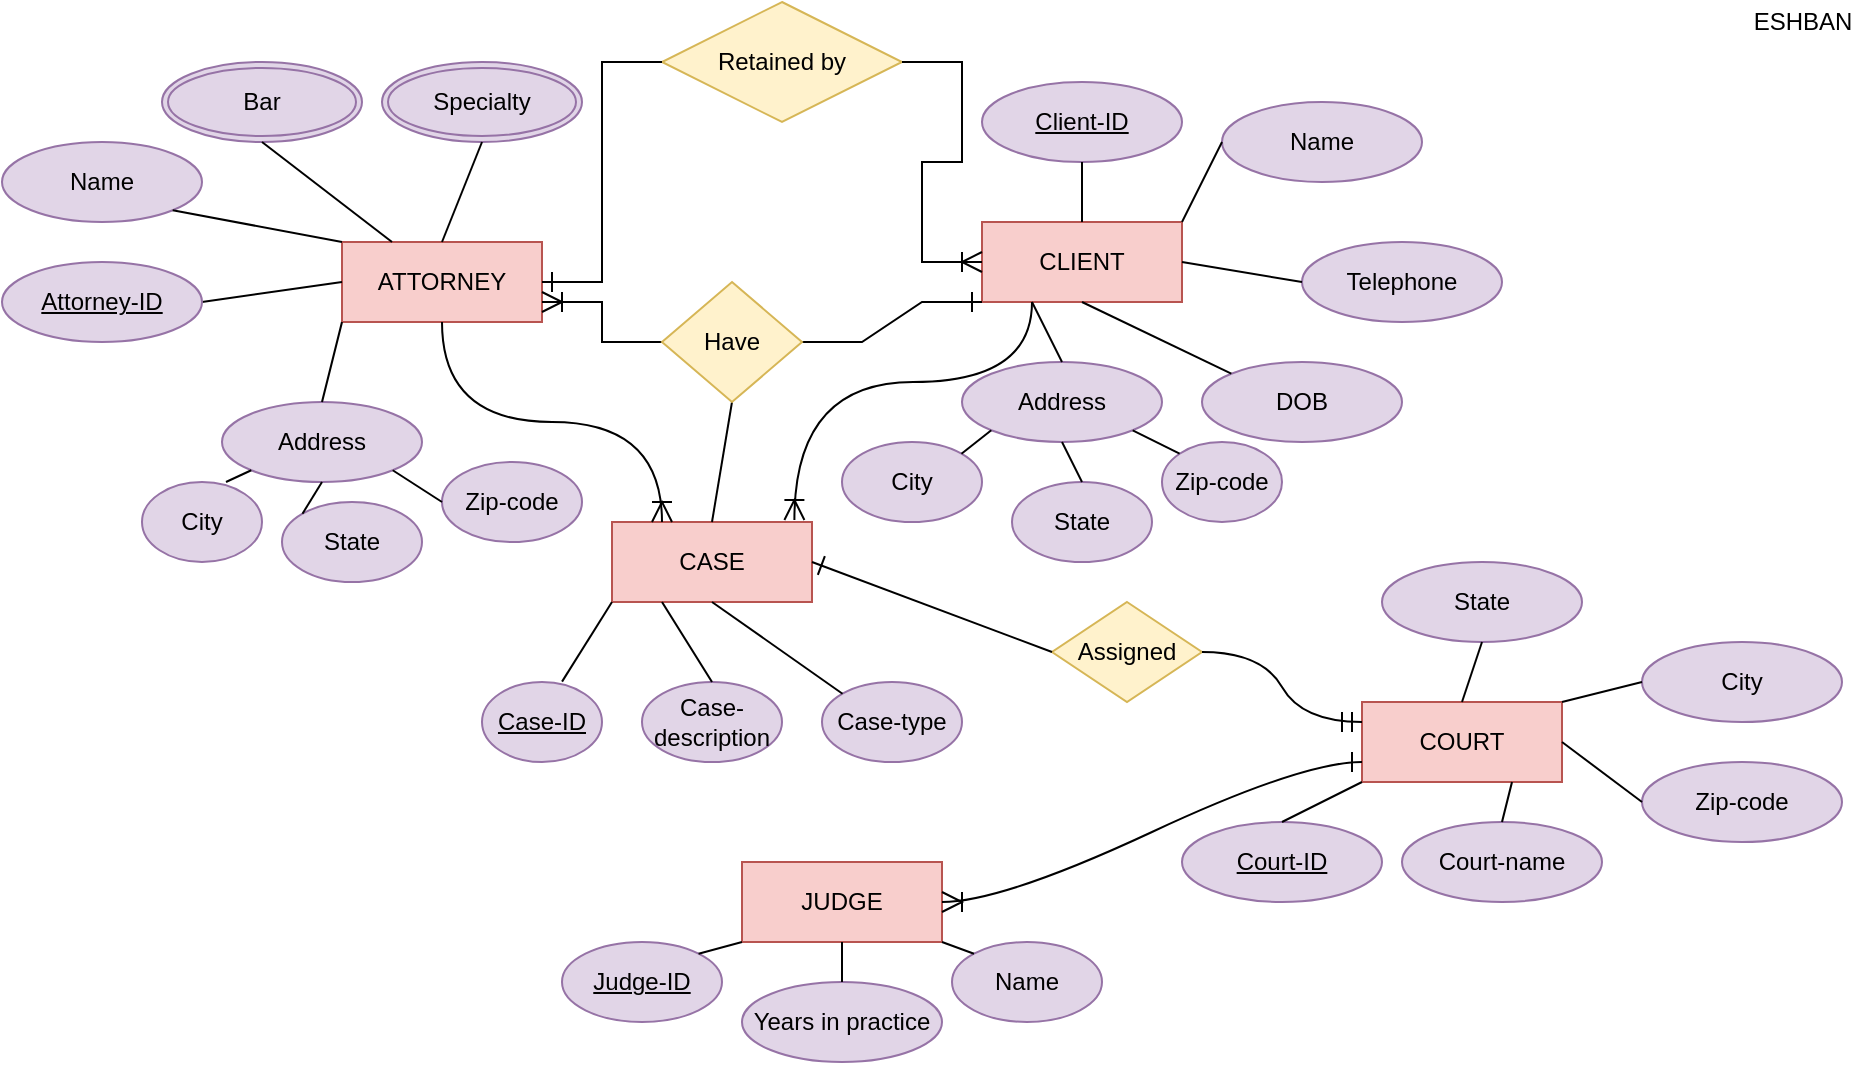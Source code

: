 <mxfile version="18.1.3" type="github">
  <diagram id="uDdt1Meas_3kFBO8Tdob" name="Page-1">
    <mxGraphModel dx="1888" dy="539" grid="1" gridSize="10" guides="1" tooltips="1" connect="1" arrows="1" fold="1" page="1" pageScale="1" pageWidth="850" pageHeight="1100" math="0" shadow="0">
      <root>
        <mxCell id="0" />
        <mxCell id="1" parent="0" />
        <mxCell id="yBgSGpCoAsf1vwWN_iML-1" value="ATTORNEY" style="whiteSpace=wrap;html=1;align=center;fillColor=#f8cecc;strokeColor=#b85450;" parent="1" vertex="1">
          <mxGeometry x="80" y="210" width="100" height="40" as="geometry" />
        </mxCell>
        <mxCell id="yBgSGpCoAsf1vwWN_iML-2" value="CLIENT" style="whiteSpace=wrap;html=1;align=center;fillColor=#f8cecc;strokeColor=#b85450;" parent="1" vertex="1">
          <mxGeometry x="400" y="200" width="100" height="40" as="geometry" />
        </mxCell>
        <mxCell id="yBgSGpCoAsf1vwWN_iML-3" value="CASE" style="whiteSpace=wrap;html=1;align=center;fillColor=#f8cecc;strokeColor=#b85450;" parent="1" vertex="1">
          <mxGeometry x="215" y="350" width="100" height="40" as="geometry" />
        </mxCell>
        <mxCell id="yBgSGpCoAsf1vwWN_iML-4" value="COURT" style="whiteSpace=wrap;html=1;align=center;fillColor=#f8cecc;strokeColor=#b85450;" parent="1" vertex="1">
          <mxGeometry x="590" y="440" width="100" height="40" as="geometry" />
        </mxCell>
        <mxCell id="yBgSGpCoAsf1vwWN_iML-5" value="JUDGE" style="whiteSpace=wrap;html=1;align=center;fillColor=#f8cecc;strokeColor=#b85450;" parent="1" vertex="1">
          <mxGeometry x="280" y="520" width="100" height="40" as="geometry" />
        </mxCell>
        <mxCell id="yBgSGpCoAsf1vwWN_iML-6" value="Specialty" style="ellipse;shape=doubleEllipse;margin=3;whiteSpace=wrap;html=1;align=center;fillColor=#e1d5e7;strokeColor=#9673a6;" parent="1" vertex="1">
          <mxGeometry x="100" y="120" width="100" height="40" as="geometry" />
        </mxCell>
        <mxCell id="yBgSGpCoAsf1vwWN_iML-7" value="Bar" style="ellipse;shape=doubleEllipse;margin=3;whiteSpace=wrap;html=1;align=center;fillColor=#e1d5e7;strokeColor=#9673a6;" parent="1" vertex="1">
          <mxGeometry x="-10" y="120" width="100" height="40" as="geometry" />
        </mxCell>
        <mxCell id="yBgSGpCoAsf1vwWN_iML-8" value="State" style="ellipse;whiteSpace=wrap;html=1;align=center;fillColor=#e1d5e7;strokeColor=#9673a6;" parent="1" vertex="1">
          <mxGeometry x="50" y="340" width="70" height="40" as="geometry" />
        </mxCell>
        <mxCell id="yBgSGpCoAsf1vwWN_iML-9" value="City" style="ellipse;whiteSpace=wrap;html=1;align=center;fillColor=#e1d5e7;strokeColor=#9673a6;" parent="1" vertex="1">
          <mxGeometry x="-20" y="330" width="60" height="40" as="geometry" />
        </mxCell>
        <mxCell id="yBgSGpCoAsf1vwWN_iML-10" value="Address" style="ellipse;whiteSpace=wrap;html=1;align=center;fillColor=#e1d5e7;strokeColor=#9673a6;" parent="1" vertex="1">
          <mxGeometry x="20" y="290" width="100" height="40" as="geometry" />
        </mxCell>
        <mxCell id="yBgSGpCoAsf1vwWN_iML-11" value="Name" style="ellipse;whiteSpace=wrap;html=1;align=center;fillColor=#e1d5e7;strokeColor=#9673a6;" parent="1" vertex="1">
          <mxGeometry x="-90" y="160" width="100" height="40" as="geometry" />
        </mxCell>
        <mxCell id="yBgSGpCoAsf1vwWN_iML-13" value="Zip-code" style="ellipse;whiteSpace=wrap;html=1;align=center;fillColor=#e1d5e7;strokeColor=#9673a6;" parent="1" vertex="1">
          <mxGeometry x="130" y="320" width="70" height="40" as="geometry" />
        </mxCell>
        <mxCell id="yBgSGpCoAsf1vwWN_iML-14" value="" style="endArrow=none;html=1;rounded=0;exitX=0.5;exitY=1;exitDx=0;exitDy=0;entryX=0;entryY=0;entryDx=0;entryDy=0;" parent="1" source="yBgSGpCoAsf1vwWN_iML-10" target="yBgSGpCoAsf1vwWN_iML-8" edge="1">
          <mxGeometry relative="1" as="geometry">
            <mxPoint x="30" y="440" as="sourcePoint" />
            <mxPoint x="190" y="440" as="targetPoint" />
          </mxGeometry>
        </mxCell>
        <mxCell id="yBgSGpCoAsf1vwWN_iML-15" value="" style="endArrow=none;html=1;rounded=0;exitX=0.7;exitY=0;exitDx=0;exitDy=0;exitPerimeter=0;entryX=0;entryY=1;entryDx=0;entryDy=0;" parent="1" source="yBgSGpCoAsf1vwWN_iML-9" target="yBgSGpCoAsf1vwWN_iML-10" edge="1">
          <mxGeometry relative="1" as="geometry">
            <mxPoint x="-70" y="339.5" as="sourcePoint" />
            <mxPoint x="90" y="339.5" as="targetPoint" />
          </mxGeometry>
        </mxCell>
        <mxCell id="yBgSGpCoAsf1vwWN_iML-16" value="" style="endArrow=none;html=1;rounded=0;exitX=0.5;exitY=0;exitDx=0;exitDy=0;entryX=0;entryY=1;entryDx=0;entryDy=0;" parent="1" source="yBgSGpCoAsf1vwWN_iML-10" target="yBgSGpCoAsf1vwWN_iML-1" edge="1">
          <mxGeometry relative="1" as="geometry">
            <mxPoint x="40" y="270" as="sourcePoint" />
            <mxPoint x="200" y="270" as="targetPoint" />
          </mxGeometry>
        </mxCell>
        <mxCell id="yBgSGpCoAsf1vwWN_iML-17" value="" style="endArrow=none;html=1;rounded=0;exitX=1;exitY=0.5;exitDx=0;exitDy=0;entryX=0;entryY=0.5;entryDx=0;entryDy=0;" parent="1" source="yBgSGpCoAsf1vwWN_iML-23" target="yBgSGpCoAsf1vwWN_iML-1" edge="1">
          <mxGeometry relative="1" as="geometry">
            <mxPoint x="5.355" y="235.858" as="sourcePoint" />
            <mxPoint x="180" y="260" as="targetPoint" />
          </mxGeometry>
        </mxCell>
        <mxCell id="yBgSGpCoAsf1vwWN_iML-18" value="" style="endArrow=none;html=1;rounded=0;exitX=1;exitY=1;exitDx=0;exitDy=0;entryX=0;entryY=0;entryDx=0;entryDy=0;" parent="1" source="yBgSGpCoAsf1vwWN_iML-11" target="yBgSGpCoAsf1vwWN_iML-1" edge="1">
          <mxGeometry relative="1" as="geometry">
            <mxPoint x="-80" y="220" as="sourcePoint" />
            <mxPoint x="80" y="220" as="targetPoint" />
          </mxGeometry>
        </mxCell>
        <mxCell id="yBgSGpCoAsf1vwWN_iML-19" value="" style="endArrow=none;html=1;rounded=0;exitX=0.5;exitY=0;exitDx=0;exitDy=0;entryX=0.5;entryY=1;entryDx=0;entryDy=0;" parent="1" source="yBgSGpCoAsf1vwWN_iML-1" target="yBgSGpCoAsf1vwWN_iML-6" edge="1">
          <mxGeometry relative="1" as="geometry">
            <mxPoint x="150" y="179.5" as="sourcePoint" />
            <mxPoint x="310" y="179.5" as="targetPoint" />
          </mxGeometry>
        </mxCell>
        <mxCell id="yBgSGpCoAsf1vwWN_iML-20" value="" style="endArrow=none;html=1;rounded=0;exitX=0.5;exitY=1;exitDx=0;exitDy=0;entryX=0.25;entryY=0;entryDx=0;entryDy=0;" parent="1" source="yBgSGpCoAsf1vwWN_iML-7" target="yBgSGpCoAsf1vwWN_iML-1" edge="1">
          <mxGeometry relative="1" as="geometry">
            <mxPoint x="30" y="179.5" as="sourcePoint" />
            <mxPoint x="190" y="179.5" as="targetPoint" />
          </mxGeometry>
        </mxCell>
        <mxCell id="yBgSGpCoAsf1vwWN_iML-22" value="" style="endArrow=none;html=1;rounded=0;exitX=1;exitY=1;exitDx=0;exitDy=0;entryX=0;entryY=0.5;entryDx=0;entryDy=0;" parent="1" source="yBgSGpCoAsf1vwWN_iML-10" target="yBgSGpCoAsf1vwWN_iML-13" edge="1">
          <mxGeometry relative="1" as="geometry">
            <mxPoint x="340" y="280" as="sourcePoint" />
            <mxPoint x="500" y="280" as="targetPoint" />
          </mxGeometry>
        </mxCell>
        <mxCell id="yBgSGpCoAsf1vwWN_iML-23" value="Attorney-ID" style="ellipse;whiteSpace=wrap;html=1;align=center;fontStyle=4;fillColor=#e1d5e7;strokeColor=#9673a6;" parent="1" vertex="1">
          <mxGeometry x="-90" y="220" width="100" height="40" as="geometry" />
        </mxCell>
        <mxCell id="yBgSGpCoAsf1vwWN_iML-24" value="Retained by" style="shape=rhombus;perimeter=rhombusPerimeter;whiteSpace=wrap;html=1;align=center;fillColor=#fff2cc;strokeColor=#d6b656;" parent="1" vertex="1">
          <mxGeometry x="240" y="90" width="120" height="60" as="geometry" />
        </mxCell>
        <mxCell id="yBgSGpCoAsf1vwWN_iML-25" value="" style="edgeStyle=entityRelationEdgeStyle;fontSize=12;html=1;endArrow=ERone;endFill=1;rounded=0;entryX=1;entryY=0.5;entryDx=0;entryDy=0;exitX=0;exitY=0.5;exitDx=0;exitDy=0;endSize=8;startSize=8;" parent="1" source="yBgSGpCoAsf1vwWN_iML-24" target="yBgSGpCoAsf1vwWN_iML-1" edge="1">
          <mxGeometry width="100" height="100" relative="1" as="geometry">
            <mxPoint x="370" y="330" as="sourcePoint" />
            <mxPoint x="470" y="230" as="targetPoint" />
          </mxGeometry>
        </mxCell>
        <mxCell id="yBgSGpCoAsf1vwWN_iML-26" value="" style="edgeStyle=entityRelationEdgeStyle;fontSize=12;html=1;endArrow=ERoneToMany;rounded=0;startSize=8;endSize=8;exitX=1;exitY=0.5;exitDx=0;exitDy=0;entryX=0;entryY=0.5;entryDx=0;entryDy=0;" parent="1" source="yBgSGpCoAsf1vwWN_iML-24" target="yBgSGpCoAsf1vwWN_iML-2" edge="1">
          <mxGeometry width="100" height="100" relative="1" as="geometry">
            <mxPoint x="240" y="330" as="sourcePoint" />
            <mxPoint x="400" y="210" as="targetPoint" />
          </mxGeometry>
        </mxCell>
        <mxCell id="yBgSGpCoAsf1vwWN_iML-28" value="Name" style="ellipse;whiteSpace=wrap;html=1;align=center;fillColor=#e1d5e7;strokeColor=#9673a6;" parent="1" vertex="1">
          <mxGeometry x="520" y="140" width="100" height="40" as="geometry" />
        </mxCell>
        <mxCell id="yBgSGpCoAsf1vwWN_iML-29" value="Telephone" style="ellipse;whiteSpace=wrap;html=1;align=center;fillColor=#e1d5e7;strokeColor=#9673a6;" parent="1" vertex="1">
          <mxGeometry x="560" y="210" width="100" height="40" as="geometry" />
        </mxCell>
        <mxCell id="yBgSGpCoAsf1vwWN_iML-30" value="DOB" style="ellipse;whiteSpace=wrap;html=1;align=center;fillColor=#e1d5e7;strokeColor=#9673a6;" parent="1" vertex="1">
          <mxGeometry x="510" y="270" width="100" height="40" as="geometry" />
        </mxCell>
        <mxCell id="yBgSGpCoAsf1vwWN_iML-31" value="Address" style="ellipse;whiteSpace=wrap;html=1;align=center;fillColor=#e1d5e7;strokeColor=#9673a6;" parent="1" vertex="1">
          <mxGeometry x="390" y="270" width="100" height="40" as="geometry" />
        </mxCell>
        <mxCell id="yBgSGpCoAsf1vwWN_iML-32" value="Client-ID" style="ellipse;whiteSpace=wrap;html=1;align=center;fontStyle=4;fillColor=#e1d5e7;strokeColor=#9673a6;" parent="1" vertex="1">
          <mxGeometry x="400" y="130" width="100" height="40" as="geometry" />
        </mxCell>
        <mxCell id="yBgSGpCoAsf1vwWN_iML-33" value="Zip-code" style="ellipse;whiteSpace=wrap;html=1;align=center;fillColor=#e1d5e7;strokeColor=#9673a6;" parent="1" vertex="1">
          <mxGeometry x="490" y="310" width="60" height="40" as="geometry" />
        </mxCell>
        <mxCell id="yBgSGpCoAsf1vwWN_iML-34" value="State" style="ellipse;whiteSpace=wrap;html=1;align=center;fillColor=#e1d5e7;strokeColor=#9673a6;" parent="1" vertex="1">
          <mxGeometry x="415" y="330" width="70" height="40" as="geometry" />
        </mxCell>
        <mxCell id="yBgSGpCoAsf1vwWN_iML-35" value="City" style="ellipse;whiteSpace=wrap;html=1;align=center;fillColor=#e1d5e7;strokeColor=#9673a6;" parent="1" vertex="1">
          <mxGeometry x="330" y="310" width="70" height="40" as="geometry" />
        </mxCell>
        <mxCell id="yBgSGpCoAsf1vwWN_iML-36" value="" style="endArrow=none;html=1;rounded=0;startSize=8;endSize=8;exitX=0.25;exitY=1;exitDx=0;exitDy=0;entryX=0.5;entryY=0;entryDx=0;entryDy=0;" parent="1" source="yBgSGpCoAsf1vwWN_iML-2" target="yBgSGpCoAsf1vwWN_iML-31" edge="1">
          <mxGeometry relative="1" as="geometry">
            <mxPoint x="340" y="280" as="sourcePoint" />
            <mxPoint x="500" y="280" as="targetPoint" />
          </mxGeometry>
        </mxCell>
        <mxCell id="yBgSGpCoAsf1vwWN_iML-37" value="" style="endArrow=none;html=1;rounded=0;startSize=8;endSize=8;exitX=0.5;exitY=1;exitDx=0;exitDy=0;entryX=0;entryY=0;entryDx=0;entryDy=0;" parent="1" source="yBgSGpCoAsf1vwWN_iML-2" target="yBgSGpCoAsf1vwWN_iML-30" edge="1">
          <mxGeometry relative="1" as="geometry">
            <mxPoint x="340" y="280" as="sourcePoint" />
            <mxPoint x="500" y="280" as="targetPoint" />
          </mxGeometry>
        </mxCell>
        <mxCell id="yBgSGpCoAsf1vwWN_iML-38" value="" style="endArrow=none;html=1;rounded=0;startSize=8;endSize=8;exitX=0;exitY=1;exitDx=0;exitDy=0;entryX=1;entryY=0;entryDx=0;entryDy=0;" parent="1" source="yBgSGpCoAsf1vwWN_iML-31" target="yBgSGpCoAsf1vwWN_iML-35" edge="1">
          <mxGeometry relative="1" as="geometry">
            <mxPoint x="340" y="280" as="sourcePoint" />
            <mxPoint x="500" y="280" as="targetPoint" />
          </mxGeometry>
        </mxCell>
        <mxCell id="yBgSGpCoAsf1vwWN_iML-39" value="" style="endArrow=none;html=1;rounded=0;startSize=8;endSize=8;entryX=0.5;entryY=0;entryDx=0;entryDy=0;exitX=0.5;exitY=1;exitDx=0;exitDy=0;" parent="1" source="yBgSGpCoAsf1vwWN_iML-31" target="yBgSGpCoAsf1vwWN_iML-34" edge="1">
          <mxGeometry relative="1" as="geometry">
            <mxPoint x="340" y="280" as="sourcePoint" />
            <mxPoint x="500" y="280" as="targetPoint" />
          </mxGeometry>
        </mxCell>
        <mxCell id="yBgSGpCoAsf1vwWN_iML-40" value="" style="endArrow=none;html=1;rounded=0;startSize=8;endSize=8;exitX=1;exitY=1;exitDx=0;exitDy=0;entryX=0;entryY=0;entryDx=0;entryDy=0;" parent="1" source="yBgSGpCoAsf1vwWN_iML-31" target="yBgSGpCoAsf1vwWN_iML-33" edge="1">
          <mxGeometry relative="1" as="geometry">
            <mxPoint x="340" y="280" as="sourcePoint" />
            <mxPoint x="500" y="280" as="targetPoint" />
          </mxGeometry>
        </mxCell>
        <mxCell id="yBgSGpCoAsf1vwWN_iML-41" value="" style="endArrow=none;html=1;rounded=0;startSize=8;endSize=8;exitX=1;exitY=0.5;exitDx=0;exitDy=0;entryX=0;entryY=0.5;entryDx=0;entryDy=0;" parent="1" source="yBgSGpCoAsf1vwWN_iML-2" target="yBgSGpCoAsf1vwWN_iML-29" edge="1">
          <mxGeometry relative="1" as="geometry">
            <mxPoint x="340" y="280" as="sourcePoint" />
            <mxPoint x="500" y="280" as="targetPoint" />
          </mxGeometry>
        </mxCell>
        <mxCell id="yBgSGpCoAsf1vwWN_iML-42" value="" style="endArrow=none;html=1;rounded=0;startSize=8;endSize=8;exitX=1;exitY=0;exitDx=0;exitDy=0;entryX=0;entryY=0.5;entryDx=0;entryDy=0;" parent="1" source="yBgSGpCoAsf1vwWN_iML-2" target="yBgSGpCoAsf1vwWN_iML-28" edge="1">
          <mxGeometry relative="1" as="geometry">
            <mxPoint x="340" y="280" as="sourcePoint" />
            <mxPoint x="500" y="280" as="targetPoint" />
          </mxGeometry>
        </mxCell>
        <mxCell id="yBgSGpCoAsf1vwWN_iML-43" value="" style="endArrow=none;html=1;rounded=0;startSize=8;endSize=8;exitX=0.5;exitY=1;exitDx=0;exitDy=0;entryX=0.5;entryY=0;entryDx=0;entryDy=0;" parent="1" source="yBgSGpCoAsf1vwWN_iML-32" target="yBgSGpCoAsf1vwWN_iML-2" edge="1">
          <mxGeometry relative="1" as="geometry">
            <mxPoint x="340" y="280" as="sourcePoint" />
            <mxPoint x="500" y="280" as="targetPoint" />
          </mxGeometry>
        </mxCell>
        <mxCell id="yBgSGpCoAsf1vwWN_iML-46" value="" style="edgeStyle=entityRelationEdgeStyle;fontSize=12;html=1;endArrow=ERone;endFill=1;rounded=0;startSize=8;endSize=8;exitX=1;exitY=0.5;exitDx=0;exitDy=0;entryX=0;entryY=1;entryDx=0;entryDy=0;" parent="1" source="yBgSGpCoAsf1vwWN_iML-83" target="yBgSGpCoAsf1vwWN_iML-2" edge="1">
          <mxGeometry width="100" height="100" relative="1" as="geometry">
            <mxPoint x="300" y="275" as="sourcePoint" />
            <mxPoint x="470" y="230" as="targetPoint" />
          </mxGeometry>
        </mxCell>
        <mxCell id="yBgSGpCoAsf1vwWN_iML-47" value="" style="edgeStyle=entityRelationEdgeStyle;fontSize=12;html=1;endArrow=ERoneToMany;rounded=0;startSize=8;endSize=8;entryX=1;entryY=0.75;entryDx=0;entryDy=0;exitX=0;exitY=0.5;exitDx=0;exitDy=0;" parent="1" source="yBgSGpCoAsf1vwWN_iML-83" target="yBgSGpCoAsf1vwWN_iML-1" edge="1">
          <mxGeometry width="100" height="100" relative="1" as="geometry">
            <mxPoint x="210" y="270" as="sourcePoint" />
            <mxPoint x="470" y="230" as="targetPoint" />
          </mxGeometry>
        </mxCell>
        <mxCell id="yBgSGpCoAsf1vwWN_iML-48" value="" style="endArrow=none;html=1;rounded=0;startSize=8;endSize=8;exitX=0.5;exitY=0;exitDx=0;exitDy=0;entryX=0.5;entryY=1;entryDx=0;entryDy=0;" parent="1" source="yBgSGpCoAsf1vwWN_iML-3" target="yBgSGpCoAsf1vwWN_iML-83" edge="1">
          <mxGeometry relative="1" as="geometry">
            <mxPoint x="340" y="280" as="sourcePoint" />
            <mxPoint x="276.8" y="291.8" as="targetPoint" />
          </mxGeometry>
        </mxCell>
        <mxCell id="yBgSGpCoAsf1vwWN_iML-50" value="Case-description" style="ellipse;whiteSpace=wrap;html=1;align=center;fillColor=#e1d5e7;strokeColor=#9673a6;" parent="1" vertex="1">
          <mxGeometry x="230" y="430" width="70" height="40" as="geometry" />
        </mxCell>
        <mxCell id="yBgSGpCoAsf1vwWN_iML-51" value="Case-type" style="ellipse;whiteSpace=wrap;html=1;align=center;fillColor=#e1d5e7;strokeColor=#9673a6;" parent="1" vertex="1">
          <mxGeometry x="320" y="430" width="70" height="40" as="geometry" />
        </mxCell>
        <mxCell id="yBgSGpCoAsf1vwWN_iML-52" value="" style="endArrow=none;html=1;rounded=0;startSize=8;endSize=8;exitX=0;exitY=1;exitDx=0;exitDy=0;entryX=0.667;entryY=-0.005;entryDx=0;entryDy=0;entryPerimeter=0;" parent="1" source="yBgSGpCoAsf1vwWN_iML-3" target="yBgSGpCoAsf1vwWN_iML-58" edge="1">
          <mxGeometry relative="1" as="geometry">
            <mxPoint x="340" y="280" as="sourcePoint" />
            <mxPoint x="185" y="380" as="targetPoint" />
          </mxGeometry>
        </mxCell>
        <mxCell id="yBgSGpCoAsf1vwWN_iML-53" value="" style="endArrow=none;html=1;rounded=0;startSize=8;endSize=8;exitX=0.25;exitY=1;exitDx=0;exitDy=0;entryX=0.5;entryY=0;entryDx=0;entryDy=0;" parent="1" source="yBgSGpCoAsf1vwWN_iML-3" target="yBgSGpCoAsf1vwWN_iML-50" edge="1">
          <mxGeometry relative="1" as="geometry">
            <mxPoint x="340" y="280" as="sourcePoint" />
            <mxPoint x="500" y="280" as="targetPoint" />
          </mxGeometry>
        </mxCell>
        <mxCell id="yBgSGpCoAsf1vwWN_iML-54" value="" style="endArrow=none;html=1;rounded=0;startSize=8;endSize=8;exitX=0.5;exitY=1;exitDx=0;exitDy=0;entryX=0;entryY=0;entryDx=0;entryDy=0;" parent="1" source="yBgSGpCoAsf1vwWN_iML-3" target="yBgSGpCoAsf1vwWN_iML-51" edge="1">
          <mxGeometry relative="1" as="geometry">
            <mxPoint x="340" y="280" as="sourcePoint" />
            <mxPoint x="500" y="280" as="targetPoint" />
          </mxGeometry>
        </mxCell>
        <mxCell id="yBgSGpCoAsf1vwWN_iML-57" value="" style="endArrow=none;html=1;rounded=0;startSize=8;endSize=8;exitX=0.912;exitY=-0.025;exitDx=0;exitDy=0;entryX=0.25;entryY=1;entryDx=0;entryDy=0;startArrow=ERoneToMany;startFill=0;edgeStyle=orthogonalEdgeStyle;elbow=vertical;exitPerimeter=0;curved=1;" parent="1" source="yBgSGpCoAsf1vwWN_iML-3" target="yBgSGpCoAsf1vwWN_iML-2" edge="1">
          <mxGeometry relative="1" as="geometry">
            <mxPoint x="340" y="280" as="sourcePoint" />
            <mxPoint x="500" y="280" as="targetPoint" />
            <Array as="points">
              <mxPoint x="306" y="280" />
              <mxPoint x="425" y="280" />
            </Array>
          </mxGeometry>
        </mxCell>
        <mxCell id="yBgSGpCoAsf1vwWN_iML-58" value="Case-ID" style="ellipse;whiteSpace=wrap;html=1;align=center;fontStyle=4;fillColor=#e1d5e7;strokeColor=#9673a6;" parent="1" vertex="1">
          <mxGeometry x="150" y="430" width="60" height="40" as="geometry" />
        </mxCell>
        <mxCell id="yBgSGpCoAsf1vwWN_iML-60" value="" style="endArrow=none;html=1;rounded=0;startSize=8;endSize=8;curved=1;elbow=vertical;entryX=0.5;entryY=1;entryDx=0;entryDy=0;startArrow=ERoneToMany;startFill=0;exitX=0.25;exitY=0;exitDx=0;exitDy=0;edgeStyle=orthogonalEdgeStyle;" parent="1" source="yBgSGpCoAsf1vwWN_iML-3" target="yBgSGpCoAsf1vwWN_iML-1" edge="1">
          <mxGeometry relative="1" as="geometry">
            <mxPoint x="140" y="280" as="sourcePoint" />
            <mxPoint x="230" y="300" as="targetPoint" />
          </mxGeometry>
        </mxCell>
        <mxCell id="yBgSGpCoAsf1vwWN_iML-61" value="Assigned" style="shape=rhombus;perimeter=rhombusPerimeter;whiteSpace=wrap;html=1;align=center;fillColor=#fff2cc;strokeColor=#d6b656;" parent="1" vertex="1">
          <mxGeometry x="435" y="390" width="75" height="50" as="geometry" />
        </mxCell>
        <mxCell id="yBgSGpCoAsf1vwWN_iML-64" value="" style="endArrow=none;html=1;rounded=0;startSize=8;endSize=8;curved=1;elbow=vertical;exitX=1;exitY=0.5;exitDx=0;exitDy=0;entryX=0;entryY=0.5;entryDx=0;entryDy=0;startArrow=ERone;startFill=0;" parent="1" source="yBgSGpCoAsf1vwWN_iML-3" target="yBgSGpCoAsf1vwWN_iML-61" edge="1">
          <mxGeometry relative="1" as="geometry">
            <mxPoint x="340" y="370" as="sourcePoint" />
            <mxPoint x="500" y="370" as="targetPoint" />
          </mxGeometry>
        </mxCell>
        <mxCell id="yBgSGpCoAsf1vwWN_iML-65" value="" style="edgeStyle=entityRelationEdgeStyle;fontSize=12;html=1;endArrow=ERmandOne;rounded=0;startSize=8;endSize=8;curved=1;elbow=vertical;entryX=0;entryY=0.25;entryDx=0;entryDy=0;exitX=1;exitY=0.5;exitDx=0;exitDy=0;" parent="1" source="yBgSGpCoAsf1vwWN_iML-61" target="yBgSGpCoAsf1vwWN_iML-4" edge="1">
          <mxGeometry width="100" height="100" relative="1" as="geometry">
            <mxPoint x="370" y="420" as="sourcePoint" />
            <mxPoint x="470" y="320" as="targetPoint" />
          </mxGeometry>
        </mxCell>
        <mxCell id="yBgSGpCoAsf1vwWN_iML-66" value="Court-ID" style="ellipse;whiteSpace=wrap;html=1;align=center;fontStyle=4;fillColor=#e1d5e7;strokeColor=#9673a6;" parent="1" vertex="1">
          <mxGeometry x="500" y="500" width="100" height="40" as="geometry" />
        </mxCell>
        <mxCell id="yBgSGpCoAsf1vwWN_iML-67" value="Court-name" style="ellipse;whiteSpace=wrap;html=1;align=center;fillColor=#e1d5e7;strokeColor=#9673a6;" parent="1" vertex="1">
          <mxGeometry x="610" y="500" width="100" height="40" as="geometry" />
        </mxCell>
        <mxCell id="yBgSGpCoAsf1vwWN_iML-68" value="Zip-code" style="ellipse;whiteSpace=wrap;html=1;align=center;fillColor=#e1d5e7;strokeColor=#9673a6;" parent="1" vertex="1">
          <mxGeometry x="730" y="470" width="100" height="40" as="geometry" />
        </mxCell>
        <mxCell id="yBgSGpCoAsf1vwWN_iML-69" value="City" style="ellipse;whiteSpace=wrap;html=1;align=center;fillColor=#e1d5e7;strokeColor=#9673a6;" parent="1" vertex="1">
          <mxGeometry x="730" y="410" width="100" height="40" as="geometry" />
        </mxCell>
        <mxCell id="yBgSGpCoAsf1vwWN_iML-70" value="State" style="ellipse;whiteSpace=wrap;html=1;align=center;fillColor=#e1d5e7;strokeColor=#9673a6;" parent="1" vertex="1">
          <mxGeometry x="600" y="370" width="100" height="40" as="geometry" />
        </mxCell>
        <mxCell id="yBgSGpCoAsf1vwWN_iML-71" value="" style="endArrow=none;html=1;rounded=0;startSize=8;endSize=8;curved=1;elbow=vertical;exitX=0.5;exitY=0;exitDx=0;exitDy=0;entryX=0;entryY=1;entryDx=0;entryDy=0;" parent="1" source="yBgSGpCoAsf1vwWN_iML-66" target="yBgSGpCoAsf1vwWN_iML-4" edge="1">
          <mxGeometry relative="1" as="geometry">
            <mxPoint x="340" y="370" as="sourcePoint" />
            <mxPoint x="500" y="370" as="targetPoint" />
          </mxGeometry>
        </mxCell>
        <mxCell id="yBgSGpCoAsf1vwWN_iML-72" value="" style="endArrow=none;html=1;rounded=0;startSize=8;endSize=8;curved=1;elbow=vertical;exitX=0.5;exitY=0;exitDx=0;exitDy=0;entryX=0.5;entryY=1;entryDx=0;entryDy=0;" parent="1" source="yBgSGpCoAsf1vwWN_iML-4" target="yBgSGpCoAsf1vwWN_iML-70" edge="1">
          <mxGeometry relative="1" as="geometry">
            <mxPoint x="340" y="370" as="sourcePoint" />
            <mxPoint x="500" y="370" as="targetPoint" />
          </mxGeometry>
        </mxCell>
        <mxCell id="yBgSGpCoAsf1vwWN_iML-73" value="" style="endArrow=none;html=1;rounded=0;startSize=8;endSize=8;curved=1;elbow=vertical;entryX=1;entryY=0;entryDx=0;entryDy=0;exitX=0;exitY=0.5;exitDx=0;exitDy=0;" parent="1" source="yBgSGpCoAsf1vwWN_iML-69" target="yBgSGpCoAsf1vwWN_iML-4" edge="1">
          <mxGeometry relative="1" as="geometry">
            <mxPoint x="340" y="370" as="sourcePoint" />
            <mxPoint x="500" y="370" as="targetPoint" />
          </mxGeometry>
        </mxCell>
        <mxCell id="yBgSGpCoAsf1vwWN_iML-74" value="" style="endArrow=none;html=1;rounded=0;startSize=8;endSize=8;curved=1;elbow=vertical;exitX=0;exitY=0.5;exitDx=0;exitDy=0;entryX=1;entryY=0.5;entryDx=0;entryDy=0;" parent="1" source="yBgSGpCoAsf1vwWN_iML-68" target="yBgSGpCoAsf1vwWN_iML-4" edge="1">
          <mxGeometry relative="1" as="geometry">
            <mxPoint x="340" y="370" as="sourcePoint" />
            <mxPoint x="500" y="370" as="targetPoint" />
          </mxGeometry>
        </mxCell>
        <mxCell id="yBgSGpCoAsf1vwWN_iML-75" value="" style="endArrow=none;html=1;rounded=0;startSize=8;endSize=8;curved=1;elbow=vertical;exitX=0.75;exitY=1;exitDx=0;exitDy=0;entryX=0.5;entryY=0;entryDx=0;entryDy=0;" parent="1" source="yBgSGpCoAsf1vwWN_iML-4" target="yBgSGpCoAsf1vwWN_iML-67" edge="1">
          <mxGeometry relative="1" as="geometry">
            <mxPoint x="340" y="370" as="sourcePoint" />
            <mxPoint x="500" y="370" as="targetPoint" />
          </mxGeometry>
        </mxCell>
        <mxCell id="yBgSGpCoAsf1vwWN_iML-76" value="Judge-ID" style="ellipse;whiteSpace=wrap;html=1;align=center;fontStyle=4;fillColor=#e1d5e7;strokeColor=#9673a6;" parent="1" vertex="1">
          <mxGeometry x="190" y="560" width="80" height="40" as="geometry" />
        </mxCell>
        <mxCell id="yBgSGpCoAsf1vwWN_iML-77" value="Years in practice" style="ellipse;whiteSpace=wrap;html=1;align=center;fillColor=#e1d5e7;strokeColor=#9673a6;" parent="1" vertex="1">
          <mxGeometry x="280" y="580" width="100" height="40" as="geometry" />
        </mxCell>
        <mxCell id="yBgSGpCoAsf1vwWN_iML-78" value="Name" style="ellipse;whiteSpace=wrap;html=1;align=center;fillColor=#e1d5e7;strokeColor=#9673a6;" parent="1" vertex="1">
          <mxGeometry x="385" y="560" width="75" height="40" as="geometry" />
        </mxCell>
        <mxCell id="yBgSGpCoAsf1vwWN_iML-79" value="" style="endArrow=none;html=1;rounded=0;startSize=8;endSize=8;curved=1;elbow=vertical;exitX=1;exitY=0;exitDx=0;exitDy=0;entryX=0;entryY=1;entryDx=0;entryDy=0;" parent="1" source="yBgSGpCoAsf1vwWN_iML-76" target="yBgSGpCoAsf1vwWN_iML-5" edge="1">
          <mxGeometry relative="1" as="geometry">
            <mxPoint x="340" y="370" as="sourcePoint" />
            <mxPoint x="500" y="370" as="targetPoint" />
          </mxGeometry>
        </mxCell>
        <mxCell id="yBgSGpCoAsf1vwWN_iML-80" value="" style="endArrow=none;html=1;rounded=0;startSize=8;endSize=8;curved=1;elbow=vertical;exitX=0.5;exitY=0;exitDx=0;exitDy=0;entryX=0.5;entryY=1;entryDx=0;entryDy=0;" parent="1" source="yBgSGpCoAsf1vwWN_iML-77" target="yBgSGpCoAsf1vwWN_iML-5" edge="1">
          <mxGeometry relative="1" as="geometry">
            <mxPoint x="340" y="370" as="sourcePoint" />
            <mxPoint x="500" y="370" as="targetPoint" />
          </mxGeometry>
        </mxCell>
        <mxCell id="yBgSGpCoAsf1vwWN_iML-81" value="" style="endArrow=none;html=1;rounded=0;startSize=8;endSize=8;curved=1;elbow=vertical;exitX=0;exitY=0;exitDx=0;exitDy=0;entryX=1;entryY=1;entryDx=0;entryDy=0;" parent="1" source="yBgSGpCoAsf1vwWN_iML-78" target="yBgSGpCoAsf1vwWN_iML-5" edge="1">
          <mxGeometry relative="1" as="geometry">
            <mxPoint x="340" y="370" as="sourcePoint" />
            <mxPoint x="500" y="370" as="targetPoint" />
          </mxGeometry>
        </mxCell>
        <mxCell id="yBgSGpCoAsf1vwWN_iML-82" value="" style="edgeStyle=entityRelationEdgeStyle;fontSize=12;html=1;endArrow=ERoneToMany;rounded=0;startSize=8;endSize=8;curved=1;elbow=vertical;entryX=1;entryY=0.5;entryDx=0;entryDy=0;exitX=0;exitY=0.75;exitDx=0;exitDy=0;startArrow=ERone;startFill=0;" parent="1" source="yBgSGpCoAsf1vwWN_iML-4" target="yBgSGpCoAsf1vwWN_iML-5" edge="1">
          <mxGeometry width="100" height="100" relative="1" as="geometry">
            <mxPoint x="370" y="420" as="sourcePoint" />
            <mxPoint x="470" y="320" as="targetPoint" />
          </mxGeometry>
        </mxCell>
        <mxCell id="yBgSGpCoAsf1vwWN_iML-83" value="Have" style="shape=rhombus;perimeter=rhombusPerimeter;whiteSpace=wrap;html=1;align=center;fillColor=#fff2cc;strokeColor=#d6b656;" parent="1" vertex="1">
          <mxGeometry x="240" y="230" width="70" height="60" as="geometry" />
        </mxCell>
        <mxCell id="yBgSGpCoAsf1vwWN_iML-85" value="ESHBAN" style="text;html=1;align=center;verticalAlign=middle;resizable=0;points=[];autosize=1;strokeColor=none;fillColor=none;" parent="1" vertex="1">
          <mxGeometry x="780" y="90" width="60" height="20" as="geometry" />
        </mxCell>
      </root>
    </mxGraphModel>
  </diagram>
</mxfile>
